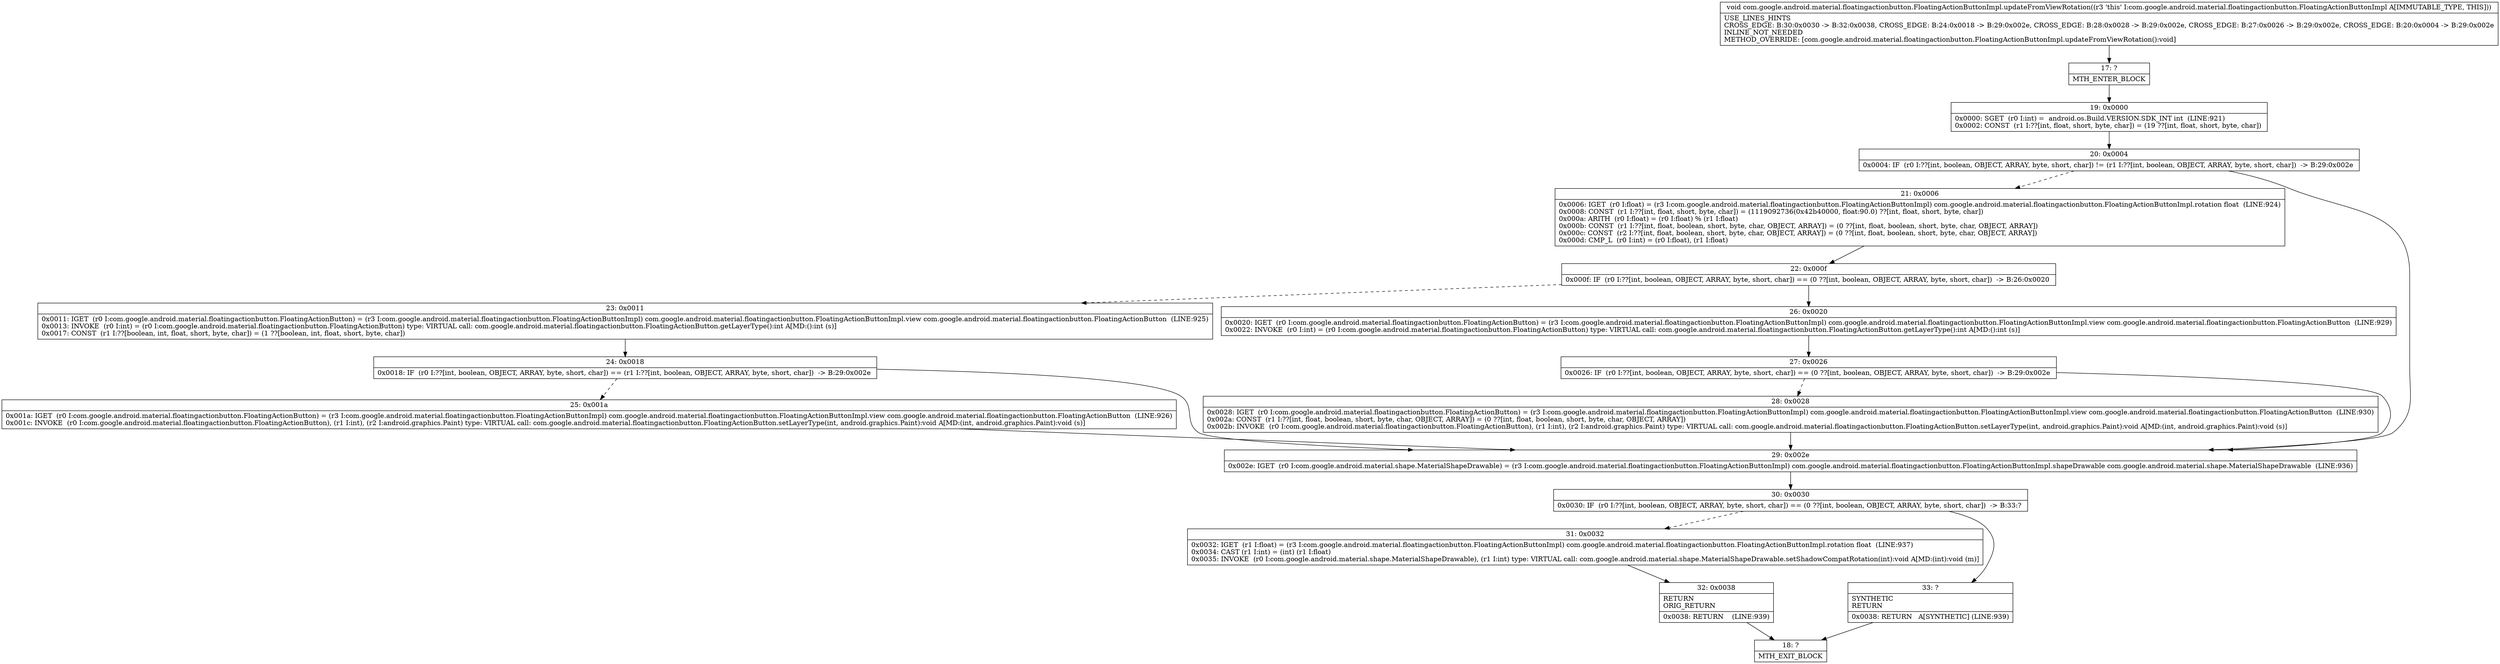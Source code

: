 digraph "CFG forcom.google.android.material.floatingactionbutton.FloatingActionButtonImpl.updateFromViewRotation()V" {
Node_17 [shape=record,label="{17\:\ ?|MTH_ENTER_BLOCK\l}"];
Node_19 [shape=record,label="{19\:\ 0x0000|0x0000: SGET  (r0 I:int) =  android.os.Build.VERSION.SDK_INT int  (LINE:921)\l0x0002: CONST  (r1 I:??[int, float, short, byte, char]) = (19 ??[int, float, short, byte, char]) \l}"];
Node_20 [shape=record,label="{20\:\ 0x0004|0x0004: IF  (r0 I:??[int, boolean, OBJECT, ARRAY, byte, short, char]) != (r1 I:??[int, boolean, OBJECT, ARRAY, byte, short, char])  \-\> B:29:0x002e \l}"];
Node_21 [shape=record,label="{21\:\ 0x0006|0x0006: IGET  (r0 I:float) = (r3 I:com.google.android.material.floatingactionbutton.FloatingActionButtonImpl) com.google.android.material.floatingactionbutton.FloatingActionButtonImpl.rotation float  (LINE:924)\l0x0008: CONST  (r1 I:??[int, float, short, byte, char]) = (1119092736(0x42b40000, float:90.0) ??[int, float, short, byte, char]) \l0x000a: ARITH  (r0 I:float) = (r0 I:float) % (r1 I:float) \l0x000b: CONST  (r1 I:??[int, float, boolean, short, byte, char, OBJECT, ARRAY]) = (0 ??[int, float, boolean, short, byte, char, OBJECT, ARRAY]) \l0x000c: CONST  (r2 I:??[int, float, boolean, short, byte, char, OBJECT, ARRAY]) = (0 ??[int, float, boolean, short, byte, char, OBJECT, ARRAY]) \l0x000d: CMP_L  (r0 I:int) = (r0 I:float), (r1 I:float) \l}"];
Node_22 [shape=record,label="{22\:\ 0x000f|0x000f: IF  (r0 I:??[int, boolean, OBJECT, ARRAY, byte, short, char]) == (0 ??[int, boolean, OBJECT, ARRAY, byte, short, char])  \-\> B:26:0x0020 \l}"];
Node_23 [shape=record,label="{23\:\ 0x0011|0x0011: IGET  (r0 I:com.google.android.material.floatingactionbutton.FloatingActionButton) = (r3 I:com.google.android.material.floatingactionbutton.FloatingActionButtonImpl) com.google.android.material.floatingactionbutton.FloatingActionButtonImpl.view com.google.android.material.floatingactionbutton.FloatingActionButton  (LINE:925)\l0x0013: INVOKE  (r0 I:int) = (r0 I:com.google.android.material.floatingactionbutton.FloatingActionButton) type: VIRTUAL call: com.google.android.material.floatingactionbutton.FloatingActionButton.getLayerType():int A[MD:():int (s)]\l0x0017: CONST  (r1 I:??[boolean, int, float, short, byte, char]) = (1 ??[boolean, int, float, short, byte, char]) \l}"];
Node_24 [shape=record,label="{24\:\ 0x0018|0x0018: IF  (r0 I:??[int, boolean, OBJECT, ARRAY, byte, short, char]) == (r1 I:??[int, boolean, OBJECT, ARRAY, byte, short, char])  \-\> B:29:0x002e \l}"];
Node_25 [shape=record,label="{25\:\ 0x001a|0x001a: IGET  (r0 I:com.google.android.material.floatingactionbutton.FloatingActionButton) = (r3 I:com.google.android.material.floatingactionbutton.FloatingActionButtonImpl) com.google.android.material.floatingactionbutton.FloatingActionButtonImpl.view com.google.android.material.floatingactionbutton.FloatingActionButton  (LINE:926)\l0x001c: INVOKE  (r0 I:com.google.android.material.floatingactionbutton.FloatingActionButton), (r1 I:int), (r2 I:android.graphics.Paint) type: VIRTUAL call: com.google.android.material.floatingactionbutton.FloatingActionButton.setLayerType(int, android.graphics.Paint):void A[MD:(int, android.graphics.Paint):void (s)]\l}"];
Node_26 [shape=record,label="{26\:\ 0x0020|0x0020: IGET  (r0 I:com.google.android.material.floatingactionbutton.FloatingActionButton) = (r3 I:com.google.android.material.floatingactionbutton.FloatingActionButtonImpl) com.google.android.material.floatingactionbutton.FloatingActionButtonImpl.view com.google.android.material.floatingactionbutton.FloatingActionButton  (LINE:929)\l0x0022: INVOKE  (r0 I:int) = (r0 I:com.google.android.material.floatingactionbutton.FloatingActionButton) type: VIRTUAL call: com.google.android.material.floatingactionbutton.FloatingActionButton.getLayerType():int A[MD:():int (s)]\l}"];
Node_27 [shape=record,label="{27\:\ 0x0026|0x0026: IF  (r0 I:??[int, boolean, OBJECT, ARRAY, byte, short, char]) == (0 ??[int, boolean, OBJECT, ARRAY, byte, short, char])  \-\> B:29:0x002e \l}"];
Node_28 [shape=record,label="{28\:\ 0x0028|0x0028: IGET  (r0 I:com.google.android.material.floatingactionbutton.FloatingActionButton) = (r3 I:com.google.android.material.floatingactionbutton.FloatingActionButtonImpl) com.google.android.material.floatingactionbutton.FloatingActionButtonImpl.view com.google.android.material.floatingactionbutton.FloatingActionButton  (LINE:930)\l0x002a: CONST  (r1 I:??[int, float, boolean, short, byte, char, OBJECT, ARRAY]) = (0 ??[int, float, boolean, short, byte, char, OBJECT, ARRAY]) \l0x002b: INVOKE  (r0 I:com.google.android.material.floatingactionbutton.FloatingActionButton), (r1 I:int), (r2 I:android.graphics.Paint) type: VIRTUAL call: com.google.android.material.floatingactionbutton.FloatingActionButton.setLayerType(int, android.graphics.Paint):void A[MD:(int, android.graphics.Paint):void (s)]\l}"];
Node_29 [shape=record,label="{29\:\ 0x002e|0x002e: IGET  (r0 I:com.google.android.material.shape.MaterialShapeDrawable) = (r3 I:com.google.android.material.floatingactionbutton.FloatingActionButtonImpl) com.google.android.material.floatingactionbutton.FloatingActionButtonImpl.shapeDrawable com.google.android.material.shape.MaterialShapeDrawable  (LINE:936)\l}"];
Node_30 [shape=record,label="{30\:\ 0x0030|0x0030: IF  (r0 I:??[int, boolean, OBJECT, ARRAY, byte, short, char]) == (0 ??[int, boolean, OBJECT, ARRAY, byte, short, char])  \-\> B:33:? \l}"];
Node_31 [shape=record,label="{31\:\ 0x0032|0x0032: IGET  (r1 I:float) = (r3 I:com.google.android.material.floatingactionbutton.FloatingActionButtonImpl) com.google.android.material.floatingactionbutton.FloatingActionButtonImpl.rotation float  (LINE:937)\l0x0034: CAST (r1 I:int) = (int) (r1 I:float) \l0x0035: INVOKE  (r0 I:com.google.android.material.shape.MaterialShapeDrawable), (r1 I:int) type: VIRTUAL call: com.google.android.material.shape.MaterialShapeDrawable.setShadowCompatRotation(int):void A[MD:(int):void (m)]\l}"];
Node_32 [shape=record,label="{32\:\ 0x0038|RETURN\lORIG_RETURN\l|0x0038: RETURN    (LINE:939)\l}"];
Node_18 [shape=record,label="{18\:\ ?|MTH_EXIT_BLOCK\l}"];
Node_33 [shape=record,label="{33\:\ ?|SYNTHETIC\lRETURN\l|0x0038: RETURN   A[SYNTHETIC] (LINE:939)\l}"];
MethodNode[shape=record,label="{void com.google.android.material.floatingactionbutton.FloatingActionButtonImpl.updateFromViewRotation((r3 'this' I:com.google.android.material.floatingactionbutton.FloatingActionButtonImpl A[IMMUTABLE_TYPE, THIS]))  | USE_LINES_HINTS\lCROSS_EDGE: B:30:0x0030 \-\> B:32:0x0038, CROSS_EDGE: B:24:0x0018 \-\> B:29:0x002e, CROSS_EDGE: B:28:0x0028 \-\> B:29:0x002e, CROSS_EDGE: B:27:0x0026 \-\> B:29:0x002e, CROSS_EDGE: B:20:0x0004 \-\> B:29:0x002e\lINLINE_NOT_NEEDED\lMETHOD_OVERRIDE: [com.google.android.material.floatingactionbutton.FloatingActionButtonImpl.updateFromViewRotation():void]\l}"];
MethodNode -> Node_17;Node_17 -> Node_19;
Node_19 -> Node_20;
Node_20 -> Node_21[style=dashed];
Node_20 -> Node_29;
Node_21 -> Node_22;
Node_22 -> Node_23[style=dashed];
Node_22 -> Node_26;
Node_23 -> Node_24;
Node_24 -> Node_25[style=dashed];
Node_24 -> Node_29;
Node_25 -> Node_29;
Node_26 -> Node_27;
Node_27 -> Node_28[style=dashed];
Node_27 -> Node_29;
Node_28 -> Node_29;
Node_29 -> Node_30;
Node_30 -> Node_31[style=dashed];
Node_30 -> Node_33;
Node_31 -> Node_32;
Node_32 -> Node_18;
Node_33 -> Node_18;
}

